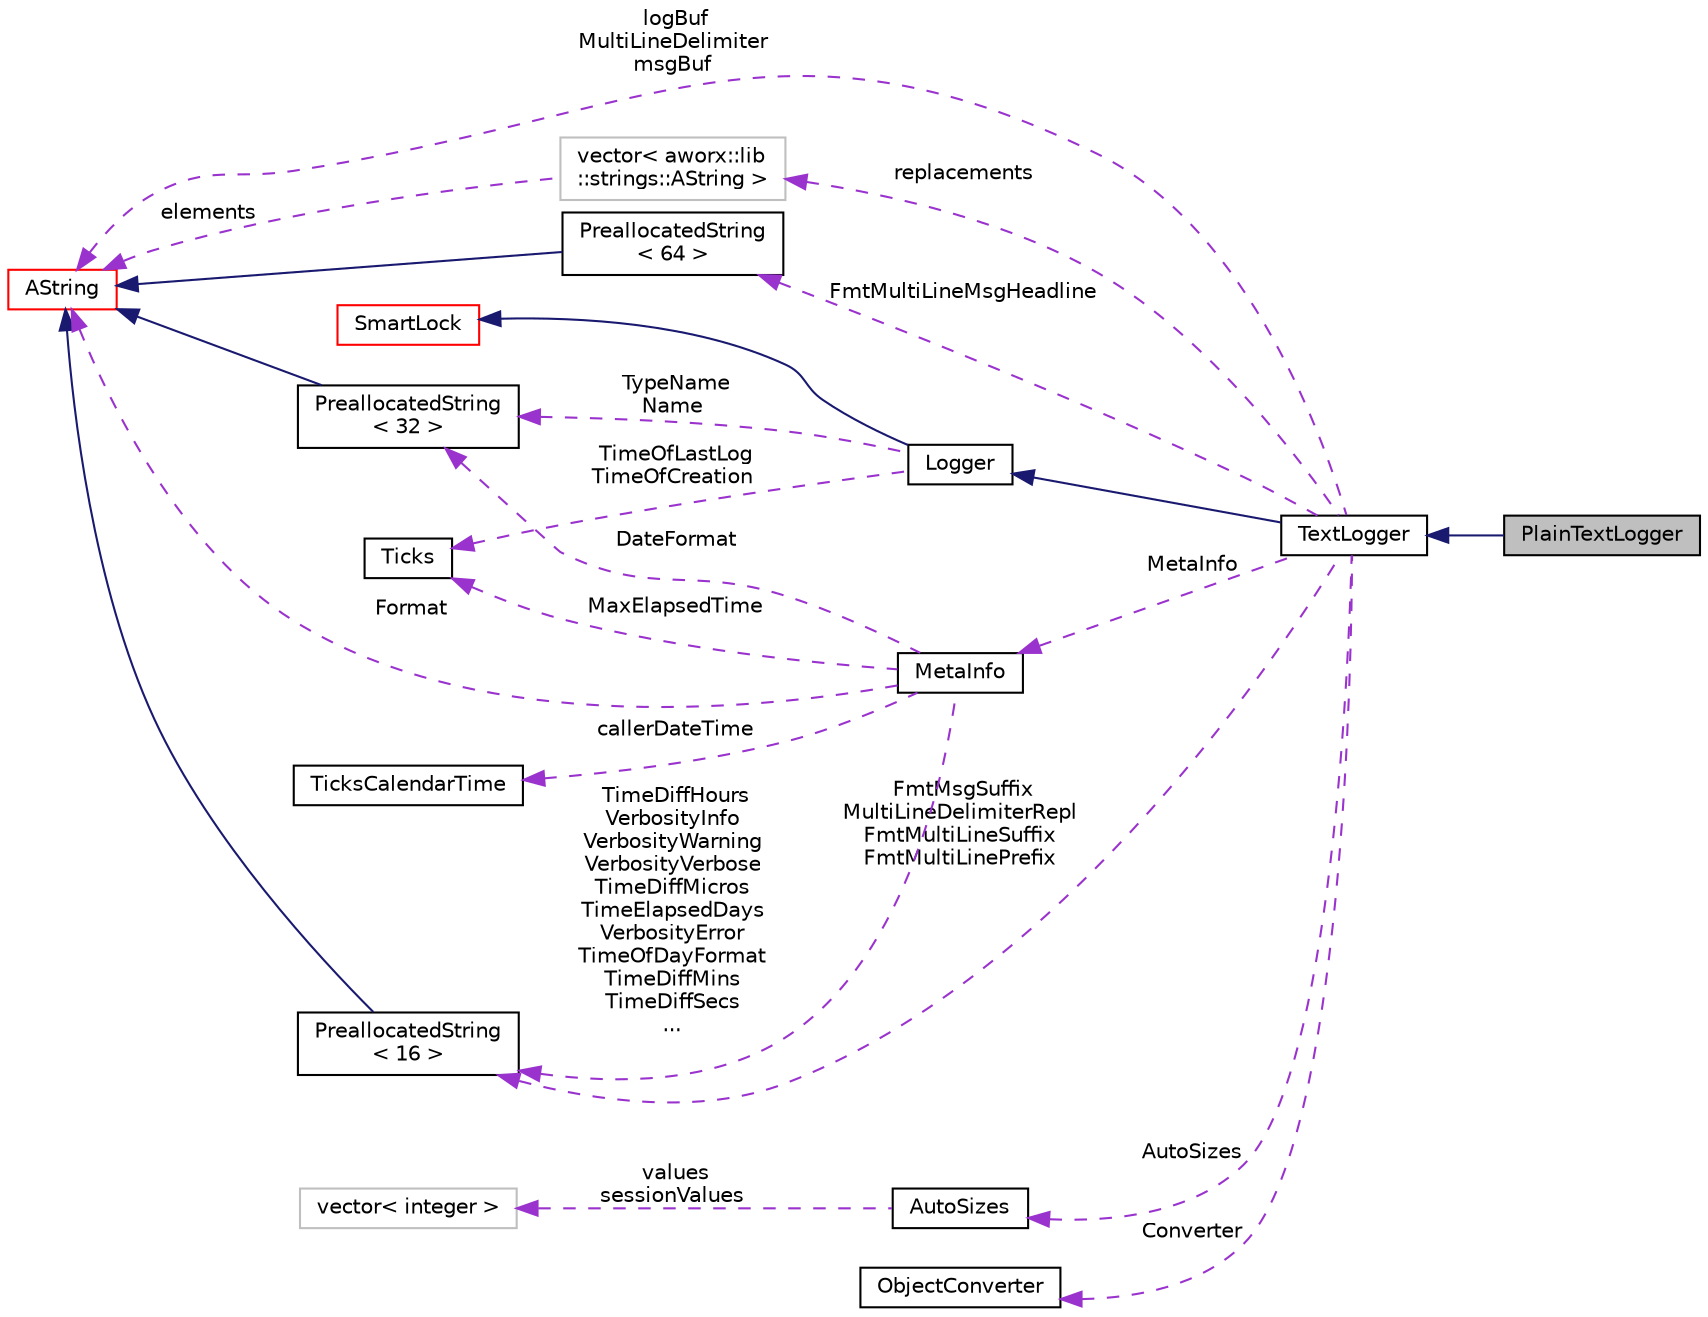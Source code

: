 digraph "PlainTextLogger"
{
  edge [fontname="Helvetica",fontsize="10",labelfontname="Helvetica",labelfontsize="10"];
  node [fontname="Helvetica",fontsize="10",shape=record];
  rankdir="LR";
  Node10 [label="PlainTextLogger",height=0.2,width=0.4,color="black", fillcolor="grey75", style="filled", fontcolor="black"];
  Node11 -> Node10 [dir="back",color="midnightblue",fontsize="10",style="solid",fontname="Helvetica"];
  Node11 [label="TextLogger",height=0.2,width=0.4,color="black", fillcolor="white", style="filled",URL="$classaworx_1_1lox_1_1core_1_1textlogger_1_1TextLogger.html"];
  Node12 -> Node11 [dir="back",color="midnightblue",fontsize="10",style="solid",fontname="Helvetica"];
  Node12 [label="Logger",height=0.2,width=0.4,color="black", fillcolor="white", style="filled",URL="$classaworx_1_1lox_1_1core_1_1Logger.html"];
  Node13 -> Node12 [dir="back",color="midnightblue",fontsize="10",style="solid",fontname="Helvetica"];
  Node13 [label="SmartLock",height=0.2,width=0.4,color="red", fillcolor="white", style="filled",URL="$classaworx_1_1lib_1_1threads_1_1SmartLock.html"];
  Node25 -> Node12 [dir="back",color="darkorchid3",fontsize="10",style="dashed",label=" TimeOfLastLog\nTimeOfCreation" ,fontname="Helvetica"];
  Node25 [label="Ticks",height=0.2,width=0.4,color="black", fillcolor="white", style="filled",URL="$classaworx_1_1lib_1_1time_1_1Ticks.html"];
  Node26 -> Node12 [dir="back",color="darkorchid3",fontsize="10",style="dashed",label=" TypeName\nName" ,fontname="Helvetica"];
  Node26 [label="PreallocatedString\l\< 32 \>",height=0.2,width=0.4,color="black", fillcolor="white", style="filled",URL="$classaworx_1_1lib_1_1strings_1_1PreallocatedString.html"];
  Node21 -> Node26 [dir="back",color="midnightblue",fontsize="10",style="solid",fontname="Helvetica"];
  Node21 [label="AString",height=0.2,width=0.4,color="red", fillcolor="white", style="filled",URL="$classaworx_1_1lib_1_1strings_1_1AString.html"];
  Node27 -> Node11 [dir="back",color="darkorchid3",fontsize="10",style="dashed",label=" replacements" ,fontname="Helvetica"];
  Node27 [label="vector\< aworx::lib\l::strings::AString \>",height=0.2,width=0.4,color="grey75", fillcolor="white", style="filled"];
  Node21 -> Node27 [dir="back",color="darkorchid3",fontsize="10",style="dashed",label=" elements" ,fontname="Helvetica"];
  Node20 -> Node11 [dir="back",color="darkorchid3",fontsize="10",style="dashed",label=" FmtMultiLineMsgHeadline" ,fontname="Helvetica"];
  Node20 [label="PreallocatedString\l\< 64 \>",height=0.2,width=0.4,color="black", fillcolor="white", style="filled",URL="$classaworx_1_1lib_1_1strings_1_1PreallocatedString.html"];
  Node21 -> Node20 [dir="back",color="midnightblue",fontsize="10",style="solid",fontname="Helvetica"];
  Node28 -> Node11 [dir="back",color="darkorchid3",fontsize="10",style="dashed",label=" FmtMsgSuffix\nMultiLineDelimiterRepl\nFmtMultiLineSuffix\nFmtMultiLinePrefix" ,fontname="Helvetica"];
  Node28 [label="PreallocatedString\l\< 16 \>",height=0.2,width=0.4,color="black", fillcolor="white", style="filled",URL="$classaworx_1_1lib_1_1strings_1_1PreallocatedString.html"];
  Node21 -> Node28 [dir="back",color="midnightblue",fontsize="10",style="solid",fontname="Helvetica"];
  Node29 -> Node11 [dir="back",color="darkorchid3",fontsize="10",style="dashed",label=" AutoSizes" ,fontname="Helvetica"];
  Node29 [label="AutoSizes",height=0.2,width=0.4,color="black", fillcolor="white", style="filled",URL="$classaworx_1_1lib_1_1strings_1_1util_1_1AutoSizes.html"];
  Node30 -> Node29 [dir="back",color="darkorchid3",fontsize="10",style="dashed",label=" values\nsessionValues" ,fontname="Helvetica"];
  Node30 [label="vector\< integer \>",height=0.2,width=0.4,color="grey75", fillcolor="white", style="filled"];
  Node31 -> Node11 [dir="back",color="darkorchid3",fontsize="10",style="dashed",label=" MetaInfo" ,fontname="Helvetica"];
  Node31 [label="MetaInfo",height=0.2,width=0.4,color="black", fillcolor="white", style="filled",URL="$classaworx_1_1lox_1_1core_1_1textlogger_1_1MetaInfo.html"];
  Node28 -> Node31 [dir="back",color="darkorchid3",fontsize="10",style="dashed",label=" TimeDiffHours\nVerbosityInfo\nVerbosityWarning\nVerbosityVerbose\nTimeDiffMicros\nTimeElapsedDays\nVerbosityError\nTimeOfDayFormat\nTimeDiffMins\nTimeDiffSecs\n..." ,fontname="Helvetica"];
  Node25 -> Node31 [dir="back",color="darkorchid3",fontsize="10",style="dashed",label=" MaxElapsedTime" ,fontname="Helvetica"];
  Node21 -> Node31 [dir="back",color="darkorchid3",fontsize="10",style="dashed",label=" Format" ,fontname="Helvetica"];
  Node26 -> Node31 [dir="back",color="darkorchid3",fontsize="10",style="dashed",label=" DateFormat" ,fontname="Helvetica"];
  Node32 -> Node31 [dir="back",color="darkorchid3",fontsize="10",style="dashed",label=" callerDateTime" ,fontname="Helvetica"];
  Node32 [label="TicksCalendarTime",height=0.2,width=0.4,color="black", fillcolor="white", style="filled",URL="$classaworx_1_1lib_1_1time_1_1TicksCalendarTime.html"];
  Node21 -> Node11 [dir="back",color="darkorchid3",fontsize="10",style="dashed",label=" logBuf\nMultiLineDelimiter\nmsgBuf" ,fontname="Helvetica"];
  Node33 -> Node11 [dir="back",color="darkorchid3",fontsize="10",style="dashed",label=" Converter" ,fontname="Helvetica"];
  Node33 [label="ObjectConverter",height=0.2,width=0.4,color="black", fillcolor="white", style="filled",URL="$classaworx_1_1lox_1_1core_1_1textlogger_1_1ObjectConverter.html"];
}
